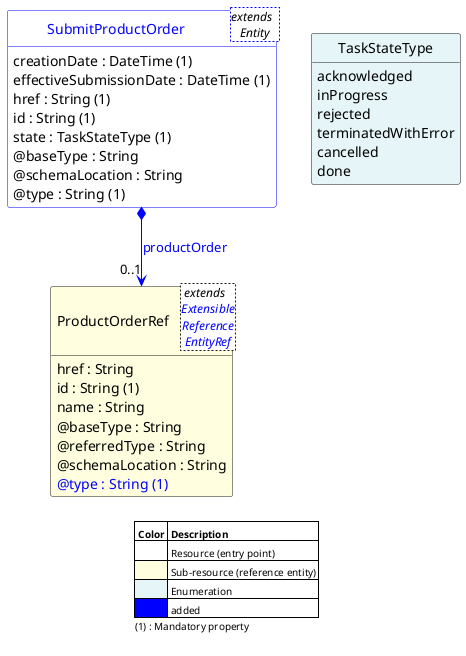 @startuml
'
' Resource:  SubmitProductOrder
' Source:    TMF622-ProductOrdering-v5.0.0.oas.yaml
'
hide circle
hide methods
hide stereotype
show <<Enumeration>> stereotype
skinparam class {
   BorderColor<<Extension>> blue
   FontColor<<Extension>> blue
   backgroundColor<<Enumeration>> #E6F5F7
   backgroundColor<<Ref>> #FFFFE0
   backgroundColor<<Pivot>> #FFFFFFF
   backgroundColor<<Resource>> #FCF2E3
   backgroundColor<<SubResource>> #FFFFFFF
   backgroundColor<<SubResourceReference>> #FADADD
}

skinparam legend {
   borderRoundCorner 0
   borderColor red
   backgroundColor white
}

class SubmitProductOrder <extends  \nEntity>  <<Pivot>> <<Extension>> {
    {field}creationDate : DateTime (1)
    {field}effectiveSubmissionDate : DateTime (1)
    {field}href : String (1)
    {field}id : String (1)
    {field}state : TaskStateType (1)
    @baseType : String
    @schemaLocation : String
    {field}@type : String (1)
}

class TaskStateType <<Enumeration>> {
    acknowledged
    inProgress
    rejected
    terminatedWithError
    cancelled
    done
}

class ProductOrderRef <extends  \n<color:blue>Extensible\n<color:blue>Reference\n<color:blue>EntityRef>  <<Ref>> {
    href : String
    {field}id : String (1)
    name : String
    @baseType : String
    @referredType : String
    @schemaLocation : String
    <color:blue>{field}@type : String (1)
}

SubmitProductOrder -right[hidden]-> TaskStateType

SubmitProductOrder *-[#blue]->  "0..1" ProductOrderRef : <color:blue>productOrder




skinparam legendBackgroundColor #transparent
skinparam legendBorderColor #transparent

legend
   |= <size:10>Color |= <size:10>Description |
   | <#FFFFFFF> | <size:10>Resource (entry point) |
   | <#FFFFE0> | <size:10>Sub-resource (reference entity) |
   | <#E6F5F7> | <size:10>Enumeration |
   | <#blue> | <size:10>added |
 <size:10>(1) : Mandatory property
endlegend

@enduml